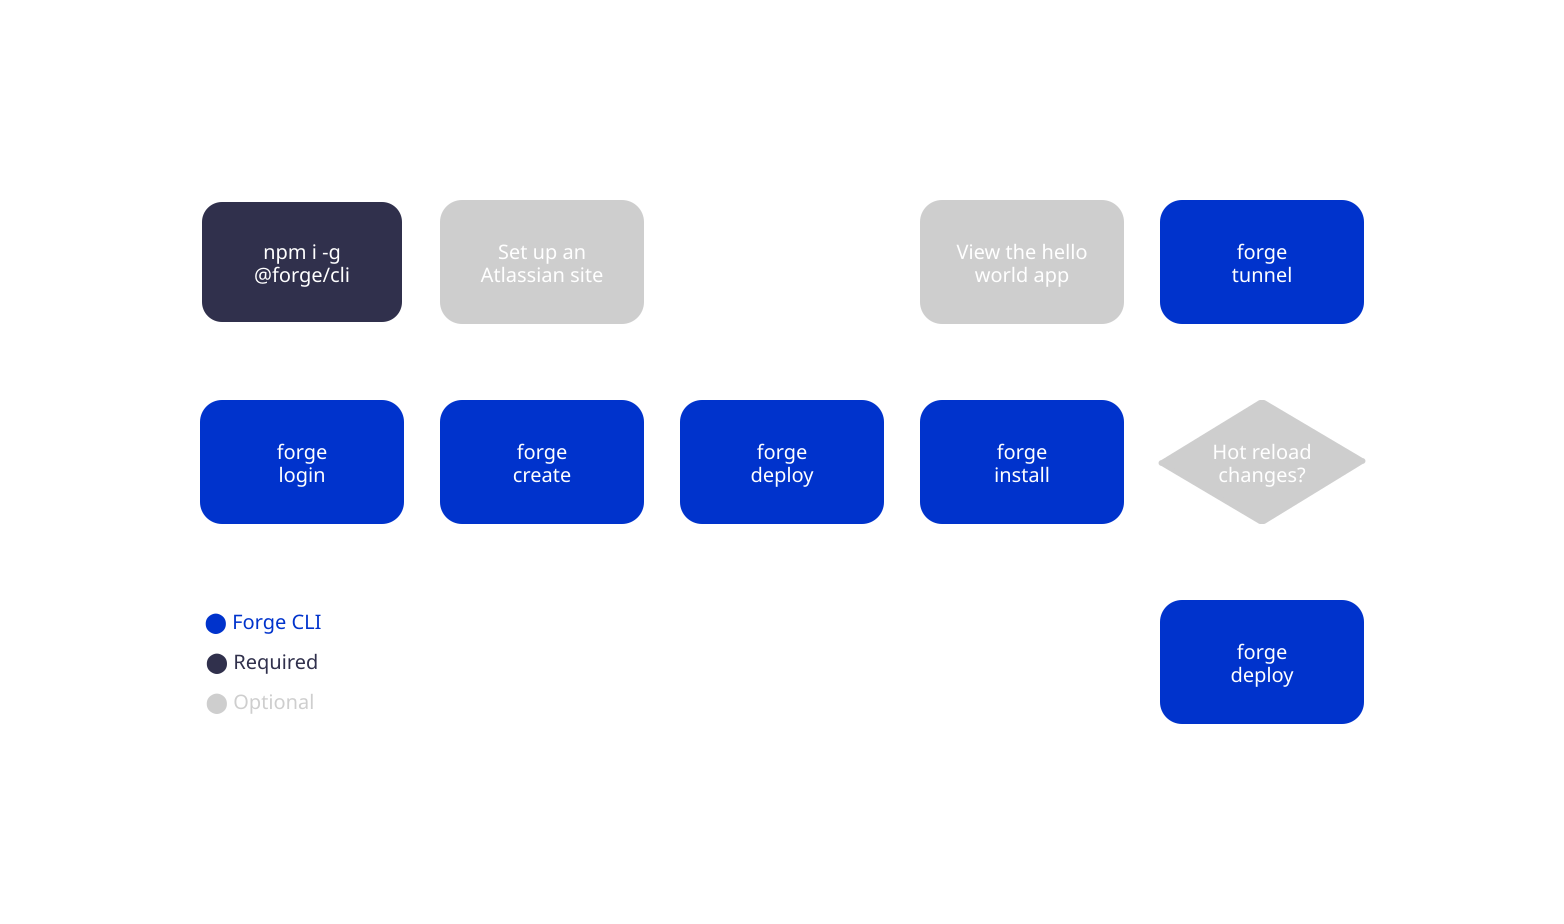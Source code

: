 grid-rows: 3
grid-columns: 5
horizontal-gap: 20

*.class: [text; blue]

npm: {
  label: "npm i -g\n@forge/cli"
  style: {
    fill: "#30304c"
    stroke: transparent
    font-color: white
    font: mono
    font-size: 10
    bold: false
  }
}

b: {
  label: "Set up an\nAtlassian site"
  class: [text; gray]
}
c.class: empty
d: {
  label: "View the hello\nworld app"
  class: [text; gray]
}
e: forge\ntunnel
f: forge\nlogin
g: forge\ncreate
h: forge\ndeploy
i: forge\ninstall
j: {
  shape: diamond
  label: "Hot reload\nchanges?"
  class: [text; gray]
}
k: "" {
  grid-rows: 3
  grid-columns: 1
  grid-gap: 0

  class: []

  style: {
    fill: transparent
    stroke: transparent
  }

  *.style: {
    fill: transparent
    stroke: transparent
    font-color: "#30304c"
    font-size: 10
    bold: false
  }
  *.label.near: center-left
  *.height: 20
  a: ⬤ Forge CLI {
    style.font-color: "#0033cc"
  }

  b: ⬤ Required {
    style.font-color: "#30304c"
  }
  c: ⬤ Optional {
    style.font-color: "#cecece"
  }
}
l.class: empty
m.class: empty
n.class: empty
o: forge\ndeploy

classes: {
  text.style: {
    stroke: transparent
    font-color: white
    font: mono
    font-size: 10
    bold: false
  }
  text: {
    width: 100
    height: 60
  }
  blue.style: {
    fill: "#0033cc"
    stroke: "#0033cc"
    border-radius: 10
  }
  gray.style: {
    fill: "#cecece"
    stroke: "#cecece"
    border-radius: 10
  }
  empty: {
    label: ""
    width: 50
    height: 50
    style: {
      fill: transparent
      stroke: transparent
    }
  }
}
